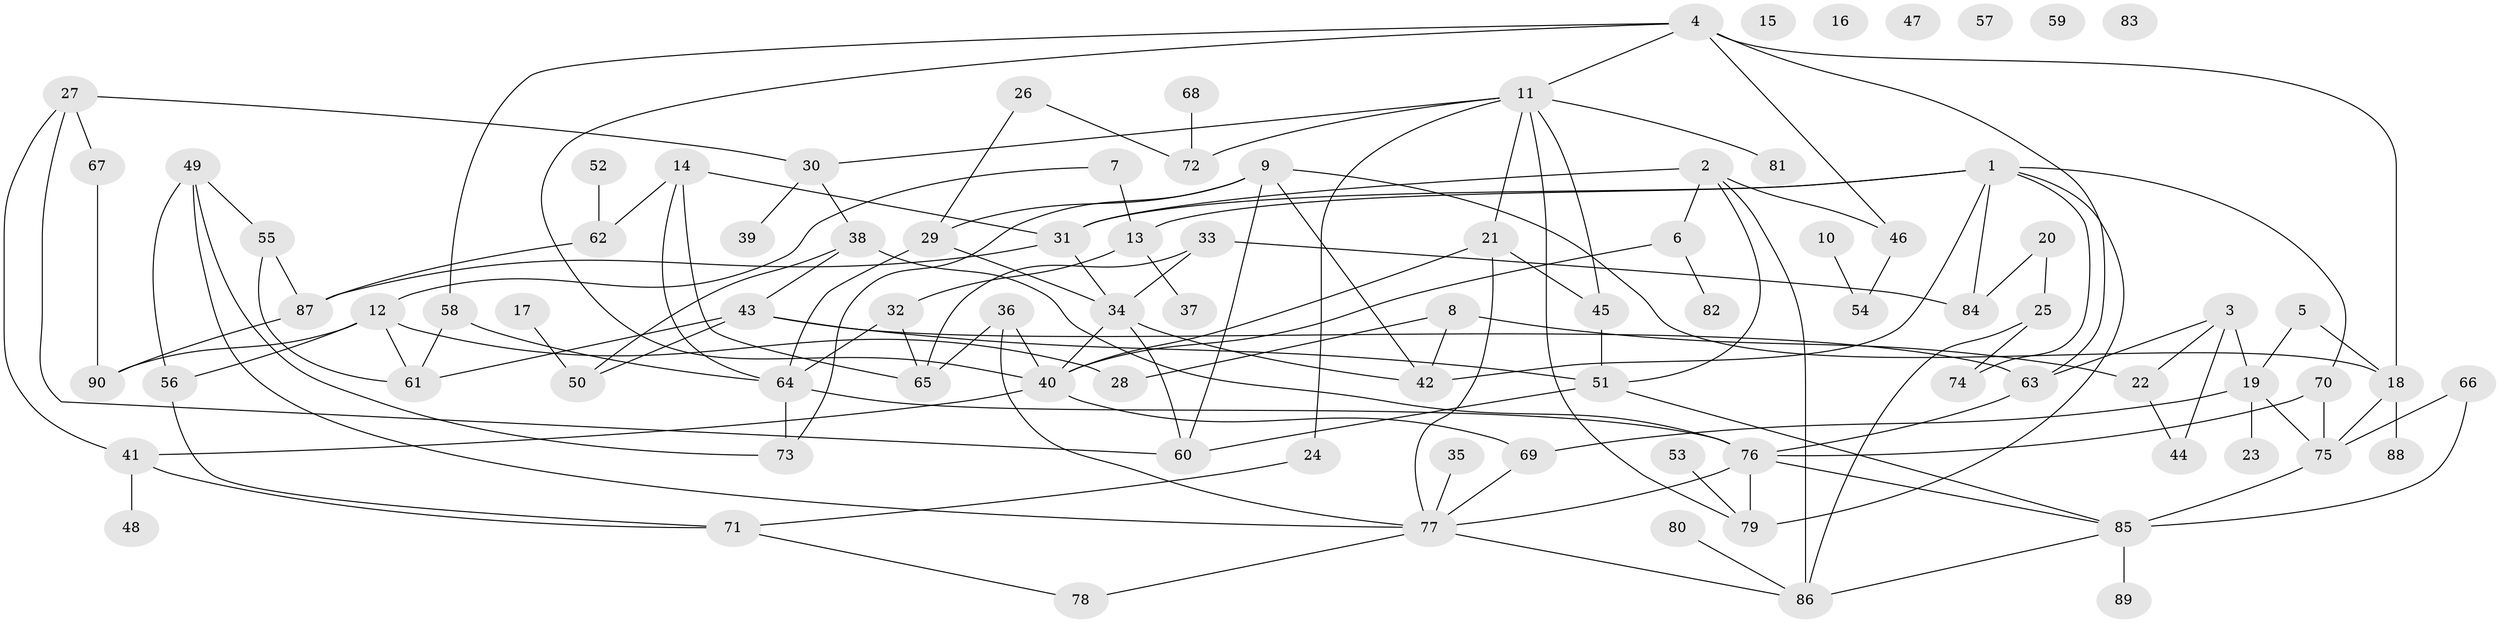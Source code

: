 // coarse degree distribution, {2: 0.1111111111111111, 0: 0.2222222222222222, 1: 0.2962962962962963, 3: 0.1111111111111111, 9: 0.07407407407407407, 5: 0.1111111111111111, 7: 0.07407407407407407}
// Generated by graph-tools (version 1.1) at 2025/42/03/04/25 21:42:17]
// undirected, 90 vertices, 141 edges
graph export_dot {
graph [start="1"]
  node [color=gray90,style=filled];
  1;
  2;
  3;
  4;
  5;
  6;
  7;
  8;
  9;
  10;
  11;
  12;
  13;
  14;
  15;
  16;
  17;
  18;
  19;
  20;
  21;
  22;
  23;
  24;
  25;
  26;
  27;
  28;
  29;
  30;
  31;
  32;
  33;
  34;
  35;
  36;
  37;
  38;
  39;
  40;
  41;
  42;
  43;
  44;
  45;
  46;
  47;
  48;
  49;
  50;
  51;
  52;
  53;
  54;
  55;
  56;
  57;
  58;
  59;
  60;
  61;
  62;
  63;
  64;
  65;
  66;
  67;
  68;
  69;
  70;
  71;
  72;
  73;
  74;
  75;
  76;
  77;
  78;
  79;
  80;
  81;
  82;
  83;
  84;
  85;
  86;
  87;
  88;
  89;
  90;
  1 -- 13;
  1 -- 31;
  1 -- 42;
  1 -- 70;
  1 -- 74;
  1 -- 79;
  1 -- 84;
  2 -- 6;
  2 -- 31;
  2 -- 46;
  2 -- 51;
  2 -- 86;
  3 -- 19;
  3 -- 22;
  3 -- 44;
  3 -- 63;
  4 -- 11;
  4 -- 18;
  4 -- 40;
  4 -- 46;
  4 -- 58;
  4 -- 63;
  5 -- 18;
  5 -- 19;
  6 -- 40;
  6 -- 82;
  7 -- 12;
  7 -- 13;
  8 -- 22;
  8 -- 28;
  8 -- 42;
  9 -- 18;
  9 -- 29;
  9 -- 42;
  9 -- 60;
  9 -- 73;
  10 -- 54;
  11 -- 21;
  11 -- 24;
  11 -- 30;
  11 -- 45;
  11 -- 72;
  11 -- 79;
  11 -- 81;
  12 -- 28;
  12 -- 56;
  12 -- 61;
  12 -- 90;
  13 -- 32;
  13 -- 37;
  14 -- 31;
  14 -- 62;
  14 -- 64;
  14 -- 65;
  17 -- 50;
  18 -- 75;
  18 -- 88;
  19 -- 23;
  19 -- 69;
  19 -- 75;
  20 -- 25;
  20 -- 84;
  21 -- 40;
  21 -- 45;
  21 -- 77;
  22 -- 44;
  24 -- 71;
  25 -- 74;
  25 -- 86;
  26 -- 29;
  26 -- 72;
  27 -- 30;
  27 -- 41;
  27 -- 60;
  27 -- 67;
  29 -- 34;
  29 -- 64;
  30 -- 38;
  30 -- 39;
  31 -- 34;
  31 -- 87;
  32 -- 64;
  32 -- 65;
  33 -- 34;
  33 -- 65;
  33 -- 84;
  34 -- 40;
  34 -- 42;
  34 -- 60;
  35 -- 77;
  36 -- 40;
  36 -- 65;
  36 -- 77;
  38 -- 43;
  38 -- 50;
  38 -- 76;
  40 -- 41;
  40 -- 69;
  41 -- 48;
  41 -- 71;
  43 -- 50;
  43 -- 51;
  43 -- 61;
  43 -- 63;
  45 -- 51;
  46 -- 54;
  49 -- 55;
  49 -- 56;
  49 -- 73;
  49 -- 77;
  51 -- 60;
  51 -- 85;
  52 -- 62;
  53 -- 79;
  55 -- 61;
  55 -- 87;
  56 -- 71;
  58 -- 61;
  58 -- 64;
  62 -- 87;
  63 -- 76;
  64 -- 73;
  64 -- 76;
  66 -- 75;
  66 -- 85;
  67 -- 90;
  68 -- 72;
  69 -- 77;
  70 -- 75;
  70 -- 76;
  71 -- 78;
  75 -- 85;
  76 -- 77;
  76 -- 79;
  76 -- 85;
  77 -- 78;
  77 -- 86;
  80 -- 86;
  85 -- 86;
  85 -- 89;
  87 -- 90;
}
